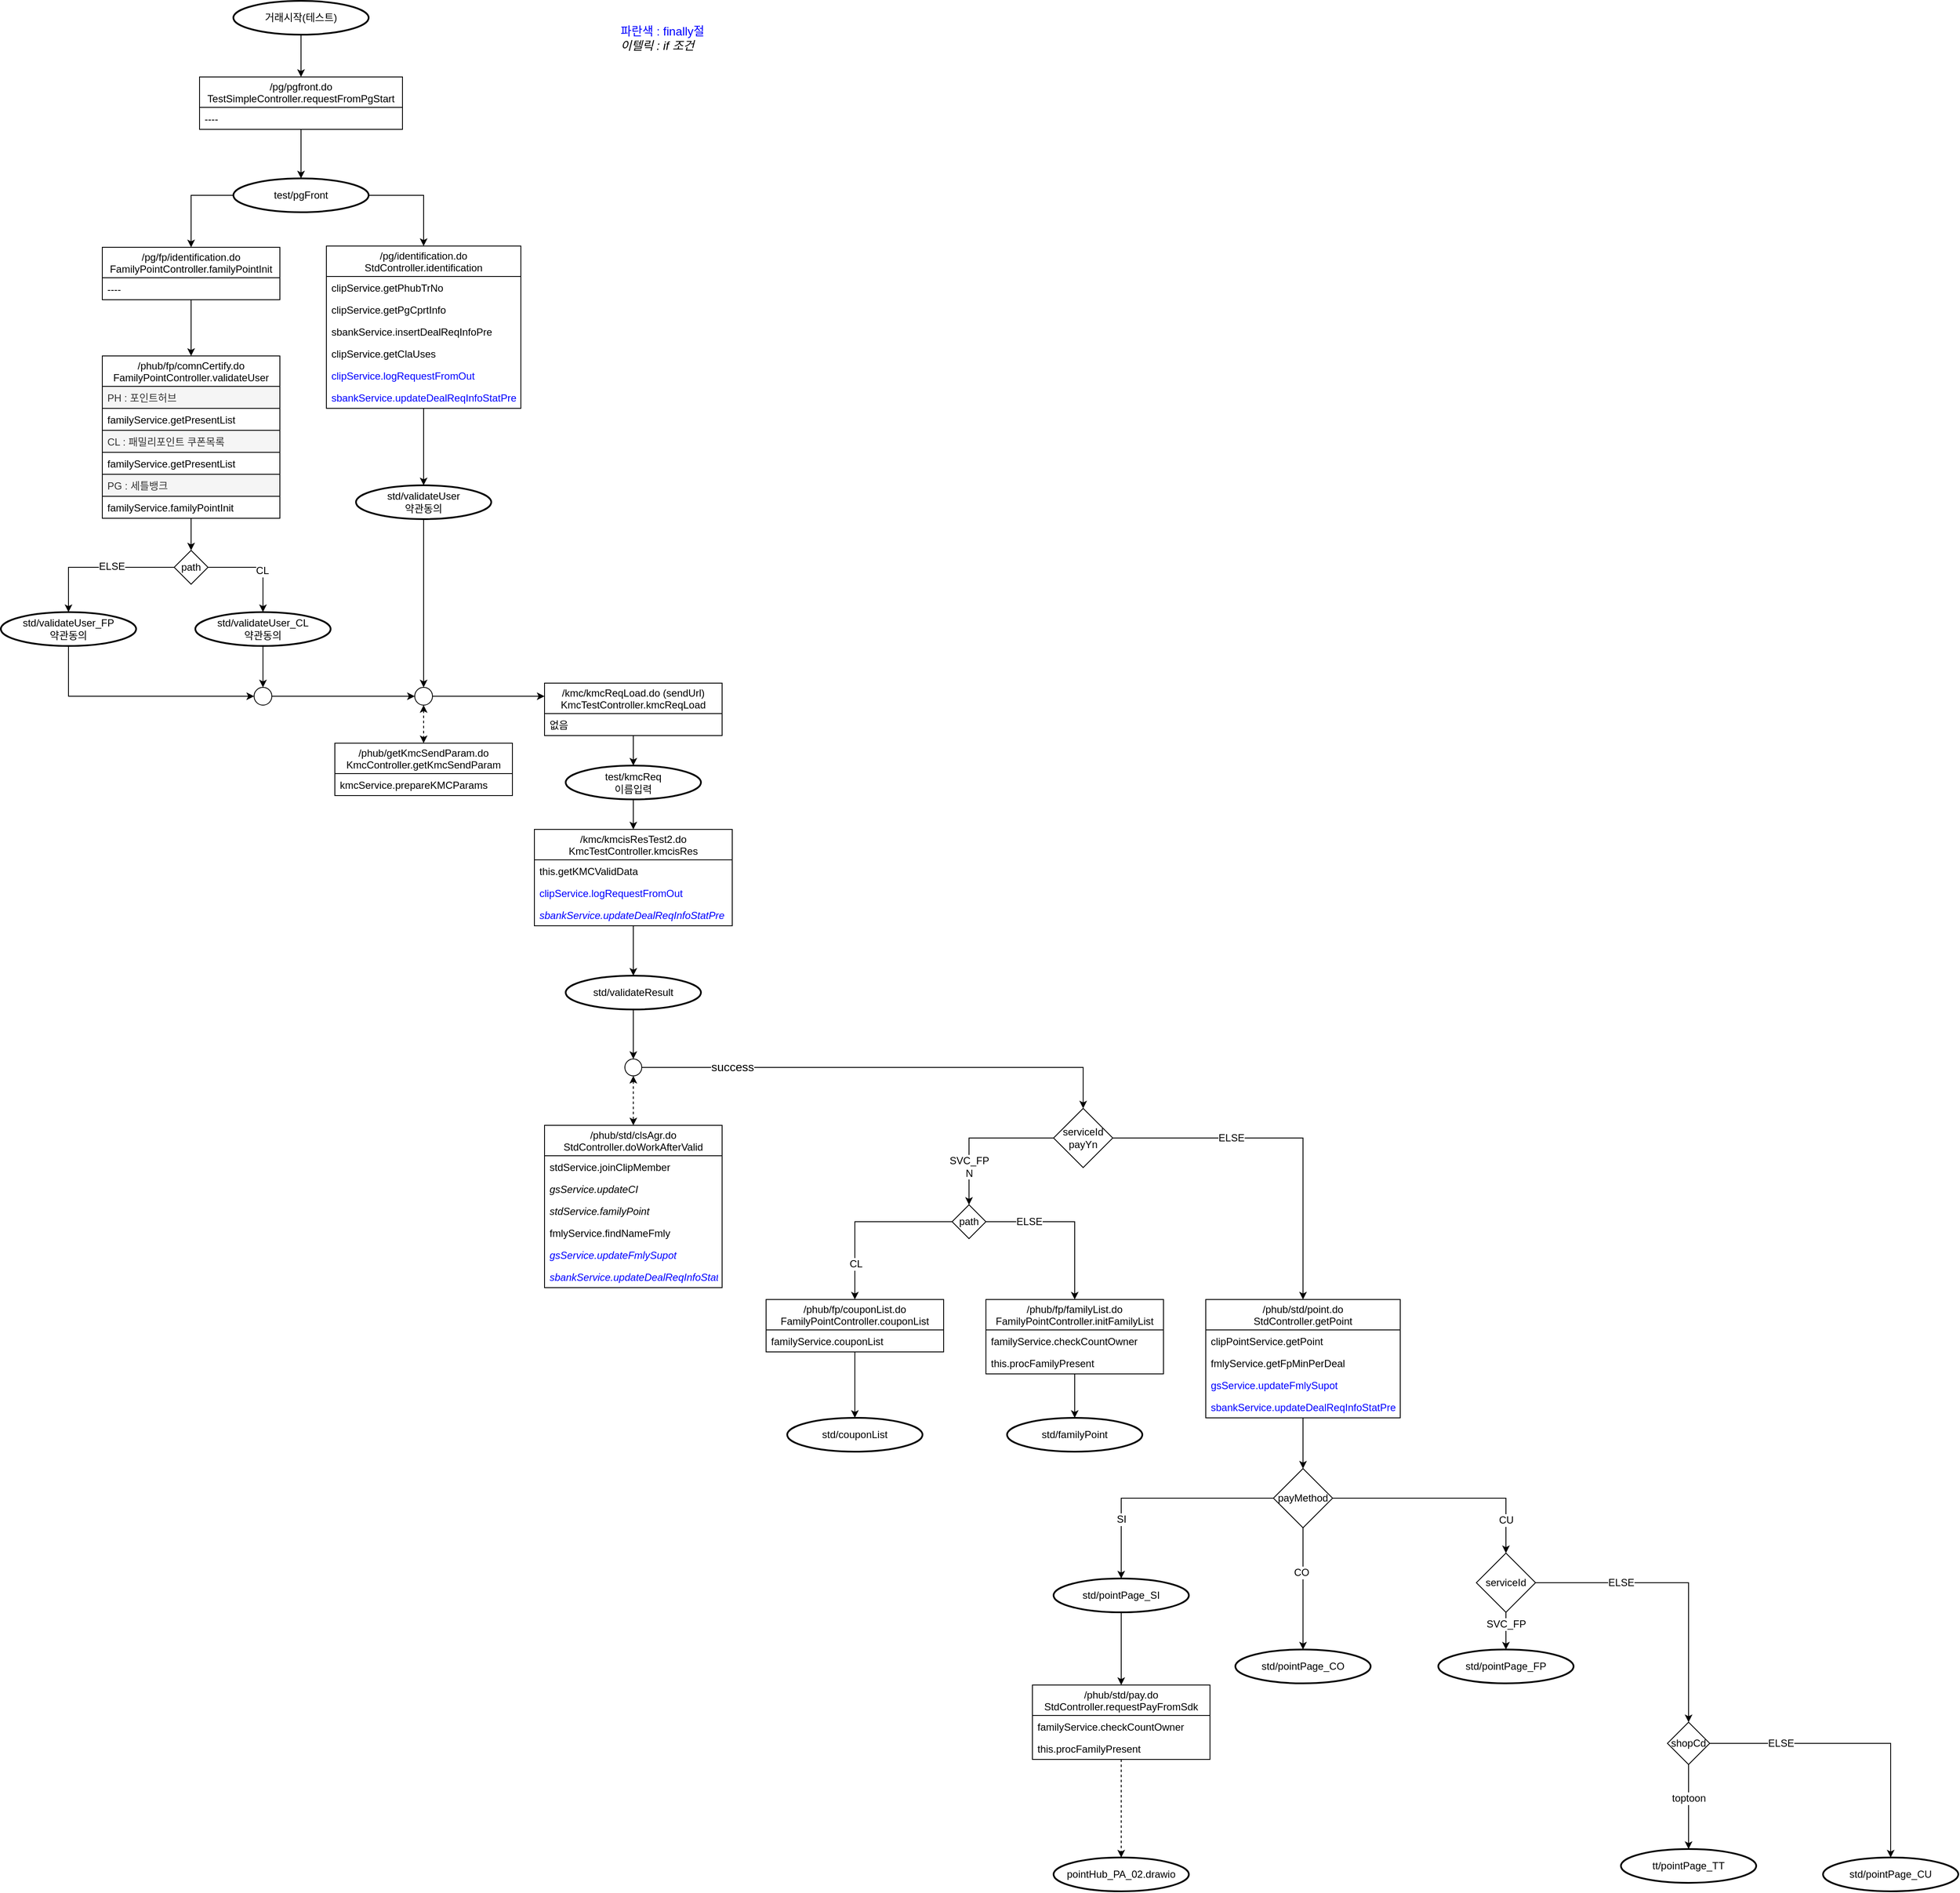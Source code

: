 <mxfile version="11.0.9" type="github"><diagram id="j56BnvHupFJd4PUBF6rJ" name="Page-1"><mxGraphModel dx="3760" dy="2458" grid="1" gridSize="10" guides="1" tooltips="1" connect="1" arrows="1" fold="1" page="1" pageScale="1" pageWidth="1169" pageHeight="827" math="0" shadow="0"><root><mxCell id="0"/><mxCell id="1" parent="0"/><mxCell id="tfVCf9IQ8ktauECRUOoU-8" style="edgeStyle=orthogonalEdgeStyle;rounded=0;orthogonalLoop=1;jettySize=auto;html=1;entryX=0.5;entryY=0;entryDx=0;entryDy=0;entryPerimeter=0;" parent="1" source="tfVCf9IQ8ktauECRUOoU-2" target="tfVCf9IQ8ktauECRUOoU-7" edge="1"><mxGeometry relative="1" as="geometry"/></mxCell><mxCell id="tfVCf9IQ8ktauECRUOoU-2" value="/pg/pgfront.do&#10;TestSimpleController.requestFromPgStart" style="swimlane;fontStyle=0;childLayout=stackLayout;horizontal=1;startSize=36;fillColor=none;horizontalStack=0;resizeParent=1;resizeParentMax=0;resizeLast=0;collapsible=1;marginBottom=0;" parent="1" vertex="1"><mxGeometry x="-2085" y="-1520" width="240" height="62" as="geometry"/></mxCell><mxCell id="oDbZcbygAv9DP2G-jXjv-2" value="----" style="text;strokeColor=none;fillColor=none;align=left;verticalAlign=top;spacingLeft=4;spacingRight=4;overflow=hidden;rotatable=0;points=[[0,0.5],[1,0.5]];portConstraint=eastwest;" parent="tfVCf9IQ8ktauECRUOoU-2" vertex="1"><mxGeometry y="36" width="240" height="26" as="geometry"/></mxCell><mxCell id="tfVCf9IQ8ktauECRUOoU-6" style="edgeStyle=orthogonalEdgeStyle;rounded=0;orthogonalLoop=1;jettySize=auto;html=1;entryX=0.5;entryY=0;entryDx=0;entryDy=0;" parent="1" source="tfVCf9IQ8ktauECRUOoU-5" target="tfVCf9IQ8ktauECRUOoU-2" edge="1"><mxGeometry relative="1" as="geometry"/></mxCell><mxCell id="tfVCf9IQ8ktauECRUOoU-5" value="&lt;span style=&quot;white-space: normal&quot;&gt;거래시작(테스트)&lt;br&gt;&lt;/span&gt;" style="strokeWidth=2;html=1;shape=mxgraph.flowchart.start_1;whiteSpace=wrap;fontSize=12;align=center;" parent="1" vertex="1"><mxGeometry x="-2045" y="-1610" width="160" height="40" as="geometry"/></mxCell><mxCell id="tfVCf9IQ8ktauECRUOoU-12" style="edgeStyle=orthogonalEdgeStyle;rounded=0;orthogonalLoop=1;jettySize=auto;html=1;entryX=0.5;entryY=0;entryDx=0;entryDy=0;exitX=0;exitY=0.5;exitDx=0;exitDy=0;exitPerimeter=0;" parent="1" source="tfVCf9IQ8ktauECRUOoU-7" target="tfVCf9IQ8ktauECRUOoU-23" edge="1"><mxGeometry relative="1" as="geometry"><mxPoint x="-2095" y="-1320" as="targetPoint"/></mxGeometry></mxCell><mxCell id="tfVCf9IQ8ktauECRUOoU-13" style="edgeStyle=orthogonalEdgeStyle;rounded=0;orthogonalLoop=1;jettySize=auto;html=1;entryX=0.5;entryY=0;entryDx=0;entryDy=0;exitX=1;exitY=0.5;exitDx=0;exitDy=0;exitPerimeter=0;" parent="1" source="tfVCf9IQ8ktauECRUOoU-7" target="tfVCf9IQ8ktauECRUOoU-48" edge="1"><mxGeometry relative="1" as="geometry"><mxPoint x="-1854" y="-1320" as="targetPoint"/></mxGeometry></mxCell><mxCell id="tfVCf9IQ8ktauECRUOoU-7" value="test/pgFront" style="strokeWidth=2;html=1;shape=mxgraph.flowchart.start_1;whiteSpace=wrap;fontSize=12;align=center;" parent="1" vertex="1"><mxGeometry x="-2045" y="-1400" width="160" height="40" as="geometry"/></mxCell><mxCell id="oDbZcbygAv9DP2G-jXjv-6" style="edgeStyle=orthogonalEdgeStyle;rounded=0;orthogonalLoop=1;jettySize=auto;html=1;entryX=0.5;entryY=0;entryDx=0;entryDy=0;" parent="1" source="tfVCf9IQ8ktauECRUOoU-23" target="oDbZcbygAv9DP2G-jXjv-4" edge="1"><mxGeometry relative="1" as="geometry"/></mxCell><mxCell id="tfVCf9IQ8ktauECRUOoU-23" value="/pg/fp/identification.do&#10;FamilyPointController.familyPointInit" style="swimlane;fontStyle=0;childLayout=stackLayout;horizontal=1;startSize=36;fillColor=none;horizontalStack=0;resizeParent=1;resizeParentMax=0;resizeLast=0;collapsible=1;marginBottom=0;" parent="1" vertex="1"><mxGeometry x="-2200" y="-1318.5" width="210" height="62" as="geometry"/></mxCell><mxCell id="tfVCf9IQ8ktauECRUOoU-24" value="----" style="text;strokeColor=none;fillColor=none;align=left;verticalAlign=top;spacingLeft=4;spacingRight=4;overflow=hidden;rotatable=0;points=[[0,0.5],[1,0.5]];portConstraint=eastwest;" parent="tfVCf9IQ8ktauECRUOoU-23" vertex="1"><mxGeometry y="36" width="210" height="26" as="geometry"/></mxCell><mxCell id="Evb8xcYInmF5EksuiE8U-1" style="edgeStyle=orthogonalEdgeStyle;rounded=0;orthogonalLoop=1;jettySize=auto;html=1;entryX=0.5;entryY=0;entryDx=0;entryDy=0;entryPerimeter=0;" parent="1" source="tfVCf9IQ8ktauECRUOoU-48" target="tfVCf9IQ8ktauECRUOoU-61" edge="1"><mxGeometry relative="1" as="geometry"/></mxCell><mxCell id="tfVCf9IQ8ktauECRUOoU-48" value="/pg/identification.do&#10;StdController.identification" style="swimlane;fontStyle=0;childLayout=stackLayout;horizontal=1;startSize=36;fillColor=none;horizontalStack=0;resizeParent=1;resizeParentMax=0;resizeLast=0;collapsible=1;marginBottom=0;" parent="1" vertex="1"><mxGeometry x="-1935" y="-1320" width="230" height="192" as="geometry"><mxRectangle x="-2000" y="-1320" width="290" height="36" as="alternateBounds"/></mxGeometry></mxCell><mxCell id="tfVCf9IQ8ktauECRUOoU-49" value="clipService.getPhubTrNo" style="text;strokeColor=none;fillColor=none;align=left;verticalAlign=top;spacingLeft=4;spacingRight=4;overflow=hidden;rotatable=0;points=[[0,0.5],[1,0.5]];portConstraint=eastwest;" parent="tfVCf9IQ8ktauECRUOoU-48" vertex="1"><mxGeometry y="36" width="230" height="26" as="geometry"/></mxCell><mxCell id="tfVCf9IQ8ktauECRUOoU-51" value="clipService.getPgCprtInfo" style="text;strokeColor=none;fillColor=none;align=left;verticalAlign=top;spacingLeft=4;spacingRight=4;overflow=hidden;rotatable=0;points=[[0,0.5],[1,0.5]];portConstraint=eastwest;" parent="tfVCf9IQ8ktauECRUOoU-48" vertex="1"><mxGeometry y="62" width="230" height="26" as="geometry"/></mxCell><mxCell id="tfVCf9IQ8ktauECRUOoU-52" value="sbankService.insertDealReqInfoPre" style="text;strokeColor=none;fillColor=none;align=left;verticalAlign=top;spacingLeft=4;spacingRight=4;overflow=hidden;rotatable=0;points=[[0,0.5],[1,0.5]];portConstraint=eastwest;" parent="tfVCf9IQ8ktauECRUOoU-48" vertex="1"><mxGeometry y="88" width="230" height="26" as="geometry"/></mxCell><mxCell id="tfVCf9IQ8ktauECRUOoU-54" value="clipService.getClaUses" style="text;strokeColor=none;fillColor=none;align=left;verticalAlign=top;spacingLeft=4;spacingRight=4;overflow=hidden;rotatable=0;points=[[0,0.5],[1,0.5]];portConstraint=eastwest;" parent="tfVCf9IQ8ktauECRUOoU-48" vertex="1"><mxGeometry y="114" width="230" height="26" as="geometry"/></mxCell><mxCell id="tfVCf9IQ8ktauECRUOoU-55" value="clipService.logRequestFromOut" style="text;strokeColor=none;fillColor=none;align=left;verticalAlign=top;spacingLeft=4;spacingRight=4;overflow=hidden;rotatable=0;points=[[0,0.5],[1,0.5]];portConstraint=eastwest;fontColor=#0000FF;fontStyle=0" parent="tfVCf9IQ8ktauECRUOoU-48" vertex="1"><mxGeometry y="140" width="230" height="26" as="geometry"/></mxCell><mxCell id="tfVCf9IQ8ktauECRUOoU-56" value="sbankService.updateDealReqInfoStatPre" style="text;strokeColor=none;fillColor=none;align=left;verticalAlign=top;spacingLeft=4;spacingRight=4;overflow=hidden;rotatable=0;points=[[0,0.5],[1,0.5]];portConstraint=eastwest;fontColor=#0000FF;fontStyle=0" parent="tfVCf9IQ8ktauECRUOoU-48" vertex="1"><mxGeometry y="166" width="230" height="26" as="geometry"/></mxCell><mxCell id="Evb8xcYInmF5EksuiE8U-4" style="edgeStyle=orthogonalEdgeStyle;rounded=0;orthogonalLoop=1;jettySize=auto;html=1;entryX=0.5;entryY=0;entryDx=0;entryDy=0;" parent="1" source="tfVCf9IQ8ktauECRUOoU-61" target="Evb8xcYInmF5EksuiE8U-5" edge="1"><mxGeometry relative="1" as="geometry"><mxPoint x="-1820" y="-1000" as="targetPoint"/></mxGeometry></mxCell><mxCell id="tfVCf9IQ8ktauECRUOoU-61" value="std/validateUser&lt;br&gt;약관동의" style="strokeWidth=2;html=1;shape=mxgraph.flowchart.start_1;whiteSpace=wrap;fontSize=12;align=center;" parent="1" vertex="1"><mxGeometry x="-1900" y="-1037" width="160" height="40" as="geometry"/></mxCell><mxCell id="Evb8xcYInmF5EksuiE8U-2" value="/phub/getKmcSendParam.do&#10;KmcController.getKmcSendParam" style="swimlane;fontStyle=0;childLayout=stackLayout;horizontal=1;startSize=36;fillColor=none;horizontalStack=0;resizeParent=1;resizeParentMax=0;resizeLast=0;collapsible=1;marginBottom=0;" parent="1" vertex="1"><mxGeometry x="-1925" y="-732" width="210" height="62" as="geometry"/></mxCell><mxCell id="Evb8xcYInmF5EksuiE8U-3" value="kmcService.prepareKMCParams" style="text;strokeColor=none;fillColor=none;align=left;verticalAlign=top;spacingLeft=4;spacingRight=4;overflow=hidden;rotatable=0;points=[[0,0.5],[1,0.5]];portConstraint=eastwest;" parent="Evb8xcYInmF5EksuiE8U-2" vertex="1"><mxGeometry y="36" width="210" height="26" as="geometry"/></mxCell><mxCell id="Evb8xcYInmF5EksuiE8U-6" style="edgeStyle=orthogonalEdgeStyle;rounded=0;orthogonalLoop=1;jettySize=auto;html=1;entryX=0.5;entryY=0;entryDx=0;entryDy=0;startArrow=classic;startFill=1;dashed=1;" parent="1" source="Evb8xcYInmF5EksuiE8U-5" target="Evb8xcYInmF5EksuiE8U-2" edge="1"><mxGeometry relative="1" as="geometry"/></mxCell><mxCell id="Evb8xcYInmF5EksuiE8U-13" style="edgeStyle=orthogonalEdgeStyle;rounded=0;orthogonalLoop=1;jettySize=auto;html=1;startArrow=none;startFill=0;entryX=0;entryY=0.25;entryDx=0;entryDy=0;" parent="1" source="Evb8xcYInmF5EksuiE8U-5" target="Evb8xcYInmF5EksuiE8U-7" edge="1"><mxGeometry relative="1" as="geometry"><mxPoint x="-1715" y="-787" as="targetPoint"/></mxGeometry></mxCell><mxCell id="Evb8xcYInmF5EksuiE8U-5" value="" style="ellipse;whiteSpace=wrap;html=1;aspect=fixed;" parent="1" vertex="1"><mxGeometry x="-1830.5" y="-798" width="21" height="21" as="geometry"/></mxCell><mxCell id="Evb8xcYInmF5EksuiE8U-10" style="edgeStyle=orthogonalEdgeStyle;rounded=0;orthogonalLoop=1;jettySize=auto;html=1;entryX=0.5;entryY=0;entryDx=0;entryDy=0;entryPerimeter=0;startArrow=none;startFill=0;" parent="1" source="Evb8xcYInmF5EksuiE8U-7" target="Evb8xcYInmF5EksuiE8U-9" edge="1"><mxGeometry relative="1" as="geometry"/></mxCell><mxCell id="Evb8xcYInmF5EksuiE8U-7" value="/kmc/kmcReqLoad.do (sendUrl)&#10;KmcTestController.kmcReqLoad" style="swimlane;fontStyle=0;childLayout=stackLayout;horizontal=1;startSize=36;fillColor=none;horizontalStack=0;resizeParent=1;resizeParentMax=0;resizeLast=0;collapsible=1;marginBottom=0;" parent="1" vertex="1"><mxGeometry x="-1677" y="-803" width="210" height="62" as="geometry"/></mxCell><mxCell id="Evb8xcYInmF5EksuiE8U-8" value="없음" style="text;strokeColor=none;fillColor=none;align=left;verticalAlign=top;spacingLeft=4;spacingRight=4;overflow=hidden;rotatable=0;points=[[0,0.5],[1,0.5]];portConstraint=eastwest;" parent="Evb8xcYInmF5EksuiE8U-7" vertex="1"><mxGeometry y="36" width="210" height="26" as="geometry"/></mxCell><mxCell id="Evb8xcYInmF5EksuiE8U-16" style="edgeStyle=orthogonalEdgeStyle;rounded=0;orthogonalLoop=1;jettySize=auto;html=1;entryX=0.5;entryY=0;entryDx=0;entryDy=0;startArrow=none;startFill=0;" parent="1" source="Evb8xcYInmF5EksuiE8U-9" target="Evb8xcYInmF5EksuiE8U-14" edge="1"><mxGeometry relative="1" as="geometry"/></mxCell><mxCell id="Evb8xcYInmF5EksuiE8U-9" value="test/kmcReq&lt;br&gt;이름입력" style="strokeWidth=2;html=1;shape=mxgraph.flowchart.start_1;whiteSpace=wrap;fontSize=12;align=center;" parent="1" vertex="1"><mxGeometry x="-1652" y="-705.5" width="160" height="40" as="geometry"/></mxCell><mxCell id="Evb8xcYInmF5EksuiE8U-18" style="edgeStyle=orthogonalEdgeStyle;rounded=0;orthogonalLoop=1;jettySize=auto;html=1;entryX=0.5;entryY=0;entryDx=0;entryDy=0;entryPerimeter=0;startArrow=none;startFill=0;" parent="1" source="Evb8xcYInmF5EksuiE8U-14" target="Evb8xcYInmF5EksuiE8U-17" edge="1"><mxGeometry relative="1" as="geometry"/></mxCell><mxCell id="Evb8xcYInmF5EksuiE8U-14" value="/kmc/kmcisResTest2.do&#10;KmcTestController.kmcisRes" style="swimlane;fontStyle=0;childLayout=stackLayout;horizontal=1;startSize=36;fillColor=none;horizontalStack=0;resizeParent=1;resizeParentMax=0;resizeLast=0;collapsible=1;marginBottom=0;" parent="1" vertex="1"><mxGeometry x="-1689" y="-630" width="234" height="114" as="geometry"/></mxCell><mxCell id="Evb8xcYInmF5EksuiE8U-15" value="this.getKMCValidData" style="text;strokeColor=none;fillColor=none;align=left;verticalAlign=top;spacingLeft=4;spacingRight=4;overflow=hidden;rotatable=0;points=[[0,0.5],[1,0.5]];portConstraint=eastwest;" parent="Evb8xcYInmF5EksuiE8U-14" vertex="1"><mxGeometry y="36" width="234" height="26" as="geometry"/></mxCell><mxCell id="oDbZcbygAv9DP2G-jXjv-28" value="clipService.logRequestFromOut" style="text;strokeColor=none;fillColor=none;align=left;verticalAlign=top;spacingLeft=4;spacingRight=4;overflow=hidden;rotatable=0;points=[[0,0.5],[1,0.5]];portConstraint=eastwest;fontColor=#0000FF;" parent="Evb8xcYInmF5EksuiE8U-14" vertex="1"><mxGeometry y="62" width="234" height="26" as="geometry"/></mxCell><mxCell id="oDbZcbygAv9DP2G-jXjv-29" value="sbankService.updateDealReqInfoStatPre" style="text;strokeColor=none;fillColor=none;align=left;verticalAlign=top;spacingLeft=4;spacingRight=4;overflow=hidden;rotatable=0;points=[[0,0.5],[1,0.5]];portConstraint=eastwest;fontStyle=2;fontColor=#0000FF;" parent="Evb8xcYInmF5EksuiE8U-14" vertex="1"><mxGeometry y="88" width="234" height="26" as="geometry"/></mxCell><mxCell id="rz13AbOcJad4xClEfyVI-3" style="edgeStyle=orthogonalEdgeStyle;rounded=0;orthogonalLoop=1;jettySize=auto;html=1;entryX=0.5;entryY=0;entryDx=0;entryDy=0;" parent="1" source="Evb8xcYInmF5EksuiE8U-17" target="rz13AbOcJad4xClEfyVI-5" edge="1"><mxGeometry relative="1" as="geometry"><mxPoint x="-1584" y="-437" as="targetPoint"/></mxGeometry></mxCell><mxCell id="Evb8xcYInmF5EksuiE8U-17" value="std/validateResult" style="strokeWidth=2;html=1;shape=mxgraph.flowchart.start_1;whiteSpace=wrap;fontSize=12;align=center;" parent="1" vertex="1"><mxGeometry x="-1652" y="-457" width="160" height="40" as="geometry"/></mxCell><mxCell id="rz13AbOcJad4xClEfyVI-1" value="/phub/std/clsAgr.do&#10;StdController.doWorkAfterValid" style="swimlane;fontStyle=0;childLayout=stackLayout;horizontal=1;startSize=36;fillColor=none;horizontalStack=0;resizeParent=1;resizeParentMax=0;resizeLast=0;collapsible=1;marginBottom=0;" parent="1" vertex="1"><mxGeometry x="-1677" y="-280" width="210" height="192" as="geometry"/></mxCell><mxCell id="rz13AbOcJad4xClEfyVI-2" value="stdService.joinClipMember" style="text;strokeColor=none;fillColor=none;align=left;verticalAlign=top;spacingLeft=4;spacingRight=4;overflow=hidden;rotatable=0;points=[[0,0.5],[1,0.5]];portConstraint=eastwest;" parent="rz13AbOcJad4xClEfyVI-1" vertex="1"><mxGeometry y="36" width="210" height="26" as="geometry"/></mxCell><mxCell id="rz13AbOcJad4xClEfyVI-4" value="gsService.updateCI" style="text;strokeColor=none;fillColor=none;align=left;verticalAlign=top;spacingLeft=4;spacingRight=4;overflow=hidden;rotatable=0;points=[[0,0.5],[1,0.5]];portConstraint=eastwest;fontStyle=2" parent="rz13AbOcJad4xClEfyVI-1" vertex="1"><mxGeometry y="62" width="210" height="26" as="geometry"/></mxCell><mxCell id="rz13AbOcJad4xClEfyVI-11" value="stdService.familyPoint" style="text;strokeColor=none;fillColor=none;align=left;verticalAlign=top;spacingLeft=4;spacingRight=4;overflow=hidden;rotatable=0;points=[[0,0.5],[1,0.5]];portConstraint=eastwest;fontStyle=2" parent="rz13AbOcJad4xClEfyVI-1" vertex="1"><mxGeometry y="88" width="210" height="26" as="geometry"/></mxCell><mxCell id="rz13AbOcJad4xClEfyVI-12" value="fmlyService.findNameFmly" style="text;strokeColor=none;fillColor=none;align=left;verticalAlign=top;spacingLeft=4;spacingRight=4;overflow=hidden;rotatable=0;points=[[0,0.5],[1,0.5]];portConstraint=eastwest;" parent="rz13AbOcJad4xClEfyVI-1" vertex="1"><mxGeometry y="114" width="210" height="26" as="geometry"/></mxCell><mxCell id="rz13AbOcJad4xClEfyVI-13" value="gsService.updateFmlySupot" style="text;strokeColor=none;fillColor=none;align=left;verticalAlign=top;spacingLeft=4;spacingRight=4;overflow=hidden;rotatable=0;points=[[0,0.5],[1,0.5]];portConstraint=eastwest;fontColor=#0000FF;fontStyle=2" parent="rz13AbOcJad4xClEfyVI-1" vertex="1"><mxGeometry y="140" width="210" height="26" as="geometry"/></mxCell><mxCell id="rz13AbOcJad4xClEfyVI-14" value="sbankService.updateDealReqInfoStat" style="text;strokeColor=none;fillColor=none;align=left;verticalAlign=top;spacingLeft=4;spacingRight=4;overflow=hidden;rotatable=0;points=[[0,0.5],[1,0.5]];portConstraint=eastwest;fontColor=#0000FF;fontStyle=2" parent="rz13AbOcJad4xClEfyVI-1" vertex="1"><mxGeometry y="166" width="210" height="26" as="geometry"/></mxCell><mxCell id="rz13AbOcJad4xClEfyVI-10" style="edgeStyle=orthogonalEdgeStyle;rounded=0;orthogonalLoop=1;jettySize=auto;html=1;entryX=0.5;entryY=0;entryDx=0;entryDy=0;" parent="1" source="rz13AbOcJad4xClEfyVI-5" target="rz13AbOcJad4xClEfyVI-19" edge="1"><mxGeometry relative="1" as="geometry"/></mxCell><mxCell id="oDbZcbygAv9DP2G-jXjv-32" value="success" style="text;html=1;resizable=0;points=[];align=center;verticalAlign=middle;labelBackgroundColor=#ffffff;fontSize=14;fontColor=#000000;" parent="rz13AbOcJad4xClEfyVI-10" vertex="1" connectable="0"><mxGeometry x="-0.635" relative="1" as="geometry"><mxPoint x="3" y="-0.5" as="offset"/></mxGeometry></mxCell><mxCell id="rz13AbOcJad4xClEfyVI-5" value="" style="ellipse;whiteSpace=wrap;html=1;aspect=fixed;" parent="1" vertex="1"><mxGeometry x="-1582" y="-358.5" width="20" height="20" as="geometry"/></mxCell><mxCell id="rz13AbOcJad4xClEfyVI-6" style="edgeStyle=orthogonalEdgeStyle;rounded=0;orthogonalLoop=1;jettySize=auto;html=1;entryX=0.5;entryY=0;entryDx=0;entryDy=0;startArrow=classic;startFill=1;exitX=0.5;exitY=1;exitDx=0;exitDy=0;dashed=1;" parent="1" source="rz13AbOcJad4xClEfyVI-5" target="rz13AbOcJad4xClEfyVI-1" edge="1"><mxGeometry relative="1" as="geometry"><mxPoint x="-1625" y="-426.5" as="sourcePoint"/><mxPoint x="-1625" y="-381.5" as="targetPoint"/></mxGeometry></mxCell><mxCell id="rz13AbOcJad4xClEfyVI-39" style="edgeStyle=orthogonalEdgeStyle;rounded=0;orthogonalLoop=1;jettySize=auto;html=1;entryX=0.5;entryY=0;entryDx=0;entryDy=0;entryPerimeter=0;" parent="1" source="rz13AbOcJad4xClEfyVI-7" target="rz13AbOcJad4xClEfyVI-38" edge="1"><mxGeometry relative="1" as="geometry"/></mxCell><mxCell id="rz13AbOcJad4xClEfyVI-7" value="/phub/fp/familyList.do&#10;FamilyPointController.initFamilyList" style="swimlane;fontStyle=0;childLayout=stackLayout;horizontal=1;startSize=36;fillColor=none;horizontalStack=0;resizeParent=1;resizeParentMax=0;resizeLast=0;collapsible=1;marginBottom=0;" parent="1" vertex="1"><mxGeometry x="-1155" y="-74" width="210" height="88" as="geometry"/></mxCell><mxCell id="rz13AbOcJad4xClEfyVI-8" value="familyService.checkCountOwner" style="text;strokeColor=none;fillColor=none;align=left;verticalAlign=top;spacingLeft=4;spacingRight=4;overflow=hidden;rotatable=0;points=[[0,0.5],[1,0.5]];portConstraint=eastwest;" parent="rz13AbOcJad4xClEfyVI-7" vertex="1"><mxGeometry y="36" width="210" height="26" as="geometry"/></mxCell><mxCell id="rz13AbOcJad4xClEfyVI-40" value="this.procFamilyPresent" style="text;strokeColor=none;fillColor=none;align=left;verticalAlign=top;spacingLeft=4;spacingRight=4;overflow=hidden;rotatable=0;points=[[0,0.5],[1,0.5]];portConstraint=eastwest;" parent="rz13AbOcJad4xClEfyVI-7" vertex="1"><mxGeometry y="62" width="210" height="26" as="geometry"/></mxCell><mxCell id="rz13AbOcJad4xClEfyVI-45" style="edgeStyle=orthogonalEdgeStyle;rounded=0;orthogonalLoop=1;jettySize=auto;html=1;entryX=0.5;entryY=0;entryDx=0;entryDy=0;" parent="1" source="rz13AbOcJad4xClEfyVI-15" target="rz13AbOcJad4xClEfyVI-44" edge="1"><mxGeometry relative="1" as="geometry"/></mxCell><mxCell id="rz13AbOcJad4xClEfyVI-15" value="/phub/std/point.do&#10;StdController.getPoint" style="swimlane;fontStyle=0;childLayout=stackLayout;horizontal=1;startSize=36;fillColor=none;horizontalStack=0;resizeParent=1;resizeParentMax=0;resizeLast=0;collapsible=1;marginBottom=0;" parent="1" vertex="1"><mxGeometry x="-895" y="-74" width="230" height="140" as="geometry"/></mxCell><mxCell id="rz13AbOcJad4xClEfyVI-16" value="clipPointService.getPoint" style="text;strokeColor=none;fillColor=none;align=left;verticalAlign=top;spacingLeft=4;spacingRight=4;overflow=hidden;rotatable=0;points=[[0,0.5],[1,0.5]];portConstraint=eastwest;" parent="rz13AbOcJad4xClEfyVI-15" vertex="1"><mxGeometry y="36" width="230" height="26" as="geometry"/></mxCell><mxCell id="rz13AbOcJad4xClEfyVI-41" value="fmlyService.getFpMinPerDeal" style="text;strokeColor=none;fillColor=none;align=left;verticalAlign=top;spacingLeft=4;spacingRight=4;overflow=hidden;rotatable=0;points=[[0,0.5],[1,0.5]];portConstraint=eastwest;" parent="rz13AbOcJad4xClEfyVI-15" vertex="1"><mxGeometry y="62" width="230" height="26" as="geometry"/></mxCell><mxCell id="rz13AbOcJad4xClEfyVI-42" value="gsService.updateFmlySupot" style="text;strokeColor=none;fillColor=none;align=left;verticalAlign=top;spacingLeft=4;spacingRight=4;overflow=hidden;rotatable=0;points=[[0,0.5],[1,0.5]];portConstraint=eastwest;fontColor=#0000FF;" parent="rz13AbOcJad4xClEfyVI-15" vertex="1"><mxGeometry y="88" width="230" height="26" as="geometry"/></mxCell><mxCell id="rz13AbOcJad4xClEfyVI-43" value="sbankService.updateDealReqInfoStatPre" style="text;strokeColor=none;fillColor=none;align=left;verticalAlign=top;spacingLeft=4;spacingRight=4;overflow=hidden;rotatable=0;points=[[0,0.5],[1,0.5]];portConstraint=eastwest;fontColor=#0000FF;" parent="rz13AbOcJad4xClEfyVI-15" vertex="1"><mxGeometry y="114" width="230" height="26" as="geometry"/></mxCell><mxCell id="rz13AbOcJad4xClEfyVI-37" style="edgeStyle=orthogonalEdgeStyle;rounded=0;orthogonalLoop=1;jettySize=auto;html=1;entryX=0.5;entryY=0;entryDx=0;entryDy=0;entryPerimeter=0;" parent="1" source="rz13AbOcJad4xClEfyVI-17" target="rz13AbOcJad4xClEfyVI-36" edge="1"><mxGeometry relative="1" as="geometry"/></mxCell><mxCell id="rz13AbOcJad4xClEfyVI-17" value="/phub/fp/couponList.do&#10;FamilyPointController.couponList" style="swimlane;fontStyle=0;childLayout=stackLayout;horizontal=1;startSize=36;fillColor=none;horizontalStack=0;resizeParent=1;resizeParentMax=0;resizeLast=0;collapsible=1;marginBottom=0;" parent="1" vertex="1"><mxGeometry x="-1415" y="-74" width="210" height="62" as="geometry"/></mxCell><mxCell id="rz13AbOcJad4xClEfyVI-18" value="familyService.couponList" style="text;strokeColor=none;fillColor=none;align=left;verticalAlign=top;spacingLeft=4;spacingRight=4;overflow=hidden;rotatable=0;points=[[0,0.5],[1,0.5]];portConstraint=eastwest;" parent="rz13AbOcJad4xClEfyVI-17" vertex="1"><mxGeometry y="36" width="210" height="26" as="geometry"/></mxCell><mxCell id="rz13AbOcJad4xClEfyVI-21" style="edgeStyle=orthogonalEdgeStyle;rounded=0;orthogonalLoop=1;jettySize=auto;html=1;entryX=0.5;entryY=0;entryDx=0;entryDy=0;exitX=1;exitY=0.5;exitDx=0;exitDy=0;" parent="1" source="rz13AbOcJad4xClEfyVI-50" target="rz13AbOcJad4xClEfyVI-7" edge="1"><mxGeometry relative="1" as="geometry"><mxPoint x="-1125" y="-171" as="sourcePoint"/></mxGeometry></mxCell><mxCell id="rz13AbOcJad4xClEfyVI-74" value="ELSE" style="text;html=1;resizable=0;points=[];align=center;verticalAlign=middle;labelBackgroundColor=#ffffff;" parent="rz13AbOcJad4xClEfyVI-21" vertex="1" connectable="0"><mxGeometry x="-0.584" relative="1" as="geometry"><mxPoint x="10" as="offset"/></mxGeometry></mxCell><mxCell id="rz13AbOcJad4xClEfyVI-22" style="edgeStyle=orthogonalEdgeStyle;rounded=0;orthogonalLoop=1;jettySize=auto;html=1;entryX=0.5;entryY=0;entryDx=0;entryDy=0;" parent="1" source="rz13AbOcJad4xClEfyVI-19" target="rz13AbOcJad4xClEfyVI-15" edge="1"><mxGeometry relative="1" as="geometry"/></mxCell><mxCell id="rz13AbOcJad4xClEfyVI-71" value="ELSE" style="text;html=1;resizable=0;points=[];align=center;verticalAlign=middle;labelBackgroundColor=#ffffff;" parent="rz13AbOcJad4xClEfyVI-22" vertex="1" connectable="0"><mxGeometry x="-0.351" y="2" relative="1" as="geometry"><mxPoint x="5" y="2" as="offset"/></mxGeometry></mxCell><mxCell id="rz13AbOcJad4xClEfyVI-30" style="edgeStyle=orthogonalEdgeStyle;rounded=0;orthogonalLoop=1;jettySize=auto;html=1;entryX=0.5;entryY=0;entryDx=0;entryDy=0;" parent="1" source="rz13AbOcJad4xClEfyVI-19" target="rz13AbOcJad4xClEfyVI-50" edge="1"><mxGeometry relative="1" as="geometry"><mxPoint x="-1175" y="-214" as="targetPoint"/></mxGeometry></mxCell><mxCell id="rz13AbOcJad4xClEfyVI-33" value="&lt;span style=&quot;text-align: left&quot;&gt;SVC_FP&lt;br&gt;N&lt;br&gt;&lt;/span&gt;" style="text;html=1;resizable=0;points=[];align=center;verticalAlign=middle;labelBackgroundColor=#ffffff;" parent="rz13AbOcJad4xClEfyVI-30" vertex="1" connectable="0"><mxGeometry x="0.037" y="24" relative="1" as="geometry"><mxPoint x="-7" y="10" as="offset"/></mxGeometry></mxCell><mxCell id="rz13AbOcJad4xClEfyVI-19" value="serviceId&lt;br&gt;payYn" style="rhombus;whiteSpace=wrap;html=1;" parent="1" vertex="1"><mxGeometry x="-1075" y="-300" width="70" height="70" as="geometry"/></mxCell><mxCell id="rz13AbOcJad4xClEfyVI-31" style="edgeStyle=orthogonalEdgeStyle;rounded=0;orthogonalLoop=1;jettySize=auto;html=1;entryX=0.5;entryY=0;entryDx=0;entryDy=0;exitX=0;exitY=0.5;exitDx=0;exitDy=0;" parent="1" source="rz13AbOcJad4xClEfyVI-50" target="rz13AbOcJad4xClEfyVI-17" edge="1"><mxGeometry relative="1" as="geometry"><mxPoint x="-1225" y="-171" as="sourcePoint"/></mxGeometry></mxCell><mxCell id="rz13AbOcJad4xClEfyVI-32" value="&lt;span style=&quot;text-align: left&quot;&gt;CL&lt;/span&gt;" style="text;html=1;resizable=0;points=[];align=center;verticalAlign=middle;labelBackgroundColor=#ffffff;" parent="rz13AbOcJad4xClEfyVI-31" vertex="1" connectable="0"><mxGeometry x="0.04" y="26" relative="1" as="geometry"><mxPoint x="-7" y="24" as="offset"/></mxGeometry></mxCell><mxCell id="rz13AbOcJad4xClEfyVI-36" value="std/couponList" style="strokeWidth=2;html=1;shape=mxgraph.flowchart.start_1;whiteSpace=wrap;fontSize=12;align=center;" parent="1" vertex="1"><mxGeometry x="-1390" y="66" width="160" height="40" as="geometry"/></mxCell><mxCell id="rz13AbOcJad4xClEfyVI-38" value="std/familyPoint" style="strokeWidth=2;html=1;shape=mxgraph.flowchart.start_1;whiteSpace=wrap;fontSize=12;align=center;" parent="1" vertex="1"><mxGeometry x="-1130" y="66" width="160" height="40" as="geometry"/></mxCell><mxCell id="rz13AbOcJad4xClEfyVI-51" style="edgeStyle=orthogonalEdgeStyle;rounded=0;orthogonalLoop=1;jettySize=auto;html=1;entryX=0.5;entryY=0;entryDx=0;entryDy=0;entryPerimeter=0;" parent="1" source="rz13AbOcJad4xClEfyVI-44" target="rz13AbOcJad4xClEfyVI-47" edge="1"><mxGeometry relative="1" as="geometry"/></mxCell><mxCell id="rz13AbOcJad4xClEfyVI-55" value="SI" style="text;html=1;resizable=0;points=[];align=center;verticalAlign=middle;labelBackgroundColor=#ffffff;" parent="rz13AbOcJad4xClEfyVI-51" vertex="1" connectable="0"><mxGeometry x="0.322" y="31" relative="1" as="geometry"><mxPoint x="-31" y="23" as="offset"/></mxGeometry></mxCell><mxCell id="rz13AbOcJad4xClEfyVI-52" style="edgeStyle=orthogonalEdgeStyle;rounded=0;orthogonalLoop=1;jettySize=auto;html=1;entryX=0.5;entryY=0;entryDx=0;entryDy=0;entryPerimeter=0;" parent="1" source="rz13AbOcJad4xClEfyVI-44" target="rz13AbOcJad4xClEfyVI-46" edge="1"><mxGeometry relative="1" as="geometry"/></mxCell><mxCell id="rz13AbOcJad4xClEfyVI-56" value="CO" style="text;html=1;resizable=0;points=[];align=center;verticalAlign=middle;labelBackgroundColor=#ffffff;" parent="rz13AbOcJad4xClEfyVI-52" vertex="1" connectable="0"><mxGeometry x="-0.262" y="-2" relative="1" as="geometry"><mxPoint as="offset"/></mxGeometry></mxCell><mxCell id="rz13AbOcJad4xClEfyVI-54" style="edgeStyle=orthogonalEdgeStyle;rounded=0;orthogonalLoop=1;jettySize=auto;html=1;entryX=0.5;entryY=0;entryDx=0;entryDy=0;" parent="1" source="rz13AbOcJad4xClEfyVI-44" target="rz13AbOcJad4xClEfyVI-53" edge="1"><mxGeometry relative="1" as="geometry"/></mxCell><mxCell id="rz13AbOcJad4xClEfyVI-57" value="CU" style="text;html=1;resizable=0;points=[];align=center;verticalAlign=middle;labelBackgroundColor=#ffffff;" parent="rz13AbOcJad4xClEfyVI-54" vertex="1" connectable="0"><mxGeometry x="0.547" y="-15" relative="1" as="geometry"><mxPoint x="15" y="22" as="offset"/></mxGeometry></mxCell><mxCell id="rz13AbOcJad4xClEfyVI-44" value="payMethod" style="rhombus;whiteSpace=wrap;html=1;" parent="1" vertex="1"><mxGeometry x="-815" y="126" width="70" height="70" as="geometry"/></mxCell><mxCell id="rz13AbOcJad4xClEfyVI-46" value="std/pointPage_CO" style="strokeWidth=2;html=1;shape=mxgraph.flowchart.start_1;whiteSpace=wrap;fontSize=12;align=center;" parent="1" vertex="1"><mxGeometry x="-860" y="340" width="160" height="40" as="geometry"/></mxCell><mxCell id="1DsD3a-cAbQWr15pxSFo-4" style="edgeStyle=orthogonalEdgeStyle;rounded=0;orthogonalLoop=1;jettySize=auto;html=1;entryX=0.5;entryY=0;entryDx=0;entryDy=0;" parent="1" source="rz13AbOcJad4xClEfyVI-47" target="1DsD3a-cAbQWr15pxSFo-1" edge="1"><mxGeometry relative="1" as="geometry"/></mxCell><mxCell id="rz13AbOcJad4xClEfyVI-47" value="std/pointPage_SI" style="strokeWidth=2;html=1;shape=mxgraph.flowchart.start_1;whiteSpace=wrap;fontSize=12;align=center;" parent="1" vertex="1"><mxGeometry x="-1075" y="256" width="160" height="40" as="geometry"/></mxCell><mxCell id="rz13AbOcJad4xClEfyVI-49" value="std/pointPage_FP" style="strokeWidth=2;html=1;shape=mxgraph.flowchart.start_1;whiteSpace=wrap;fontSize=12;align=center;" parent="1" vertex="1"><mxGeometry x="-620" y="340" width="160" height="40" as="geometry"/></mxCell><mxCell id="rz13AbOcJad4xClEfyVI-50" value="path" style="rhombus;whiteSpace=wrap;html=1;" parent="1" vertex="1"><mxGeometry x="-1195" y="-186" width="40" height="40" as="geometry"/></mxCell><mxCell id="rz13AbOcJad4xClEfyVI-58" style="edgeStyle=orthogonalEdgeStyle;rounded=0;orthogonalLoop=1;jettySize=auto;html=1;entryX=0.5;entryY=0;entryDx=0;entryDy=0;" parent="1" source="rz13AbOcJad4xClEfyVI-53" target="rz13AbOcJad4xClEfyVI-64" edge="1"><mxGeometry relative="1" as="geometry"><mxPoint x="-314" y="386" as="targetPoint"/></mxGeometry></mxCell><mxCell id="rz13AbOcJad4xClEfyVI-62" value="ELSE" style="text;html=1;resizable=0;points=[];align=center;verticalAlign=middle;labelBackgroundColor=#ffffff;" parent="rz13AbOcJad4xClEfyVI-58" vertex="1" connectable="0"><mxGeometry x="-0.576" y="1" relative="1" as="geometry"><mxPoint x="27" y="1" as="offset"/></mxGeometry></mxCell><mxCell id="rz13AbOcJad4xClEfyVI-60" style="edgeStyle=orthogonalEdgeStyle;rounded=0;orthogonalLoop=1;jettySize=auto;html=1;entryX=0.5;entryY=0;entryDx=0;entryDy=0;entryPerimeter=0;" parent="1" source="rz13AbOcJad4xClEfyVI-53" target="rz13AbOcJad4xClEfyVI-49" edge="1"><mxGeometry relative="1" as="geometry"><mxPoint x="-540" y="416" as="targetPoint"/></mxGeometry></mxCell><mxCell id="rz13AbOcJad4xClEfyVI-61" value="SVC_FP" style="text;html=1;resizable=0;points=[];align=center;verticalAlign=middle;labelBackgroundColor=#ffffff;" parent="rz13AbOcJad4xClEfyVI-60" vertex="1" connectable="0"><mxGeometry x="0.28" y="-1" relative="1" as="geometry"><mxPoint x="1" y="-14" as="offset"/></mxGeometry></mxCell><mxCell id="rz13AbOcJad4xClEfyVI-53" value="serviceId" style="rhombus;whiteSpace=wrap;html=1;" parent="1" vertex="1"><mxGeometry x="-575" y="226" width="70" height="70" as="geometry"/></mxCell><mxCell id="rz13AbOcJad4xClEfyVI-63" value="tt/pointPage_TT" style="strokeWidth=2;html=1;shape=mxgraph.flowchart.start_1;whiteSpace=wrap;fontSize=12;align=center;" parent="1" vertex="1"><mxGeometry x="-404" y="576" width="160" height="40" as="geometry"/></mxCell><mxCell id="rz13AbOcJad4xClEfyVI-65" style="edgeStyle=orthogonalEdgeStyle;rounded=0;orthogonalLoop=1;jettySize=auto;html=1;entryX=0.5;entryY=0;entryDx=0;entryDy=0;entryPerimeter=0;" parent="1" source="rz13AbOcJad4xClEfyVI-64" target="rz13AbOcJad4xClEfyVI-63" edge="1"><mxGeometry relative="1" as="geometry"/></mxCell><mxCell id="rz13AbOcJad4xClEfyVI-66" value="toptoon" style="text;html=1;resizable=0;points=[];align=center;verticalAlign=middle;labelBackgroundColor=#ffffff;" parent="rz13AbOcJad4xClEfyVI-65" vertex="1" connectable="0"><mxGeometry x="0.26" relative="1" as="geometry"><mxPoint y="-23" as="offset"/></mxGeometry></mxCell><mxCell id="rz13AbOcJad4xClEfyVI-68" style="edgeStyle=orthogonalEdgeStyle;rounded=0;orthogonalLoop=1;jettySize=auto;html=1;entryX=0.5;entryY=0;entryDx=0;entryDy=0;entryPerimeter=0;" parent="1" source="rz13AbOcJad4xClEfyVI-64" target="rz13AbOcJad4xClEfyVI-67" edge="1"><mxGeometry relative="1" as="geometry"/></mxCell><mxCell id="rz13AbOcJad4xClEfyVI-69" value="ELSE" style="text;html=1;resizable=0;points=[];align=center;verticalAlign=middle;labelBackgroundColor=#ffffff;" parent="rz13AbOcJad4xClEfyVI-68" vertex="1" connectable="0"><mxGeometry x="-0.513" y="-2" relative="1" as="geometry"><mxPoint x="-1" y="-2" as="offset"/></mxGeometry></mxCell><mxCell id="rz13AbOcJad4xClEfyVI-64" value="shopCd" style="rhombus;whiteSpace=wrap;html=1;" parent="1" vertex="1"><mxGeometry x="-349" y="426" width="50" height="50" as="geometry"/></mxCell><mxCell id="rz13AbOcJad4xClEfyVI-67" value="std/pointPage_CU" style="strokeWidth=2;html=1;shape=mxgraph.flowchart.start_1;whiteSpace=wrap;fontSize=12;align=center;" parent="1" vertex="1"><mxGeometry x="-165" y="586" width="160" height="40" as="geometry"/></mxCell><mxCell id="oDbZcbygAv9DP2G-jXjv-34" style="edgeStyle=orthogonalEdgeStyle;rounded=0;orthogonalLoop=1;jettySize=auto;html=1;entryX=0.5;entryY=0;entryDx=0;entryDy=0;entryPerimeter=0;dashed=1;fontSize=14;fontColor=#0000FF;" parent="1" source="1DsD3a-cAbQWr15pxSFo-1" target="oDbZcbygAv9DP2G-jXjv-33" edge="1"><mxGeometry relative="1" as="geometry"/></mxCell><mxCell id="1DsD3a-cAbQWr15pxSFo-1" value="/phub/std/pay.do&#10;StdController.requestPayFromSdk" style="swimlane;fontStyle=0;childLayout=stackLayout;horizontal=1;startSize=36;fillColor=none;horizontalStack=0;resizeParent=1;resizeParentMax=0;resizeLast=0;collapsible=1;marginBottom=0;" parent="1" vertex="1"><mxGeometry x="-1100" y="382" width="210" height="88" as="geometry"/></mxCell><mxCell id="1DsD3a-cAbQWr15pxSFo-2" value="familyService.checkCountOwner" style="text;strokeColor=none;fillColor=none;align=left;verticalAlign=top;spacingLeft=4;spacingRight=4;overflow=hidden;rotatable=0;points=[[0,0.5],[1,0.5]];portConstraint=eastwest;" parent="1DsD3a-cAbQWr15pxSFo-1" vertex="1"><mxGeometry y="36" width="210" height="26" as="geometry"/></mxCell><mxCell id="1DsD3a-cAbQWr15pxSFo-3" value="this.procFamilyPresent" style="text;strokeColor=none;fillColor=none;align=left;verticalAlign=top;spacingLeft=4;spacingRight=4;overflow=hidden;rotatable=0;points=[[0,0.5],[1,0.5]];portConstraint=eastwest;" parent="1DsD3a-cAbQWr15pxSFo-1" vertex="1"><mxGeometry y="62" width="210" height="26" as="geometry"/></mxCell><mxCell id="oDbZcbygAv9DP2G-jXjv-18" style="edgeStyle=orthogonalEdgeStyle;rounded=0;orthogonalLoop=1;jettySize=auto;html=1;entryX=0.5;entryY=0;entryDx=0;entryDy=0;" parent="1" source="oDbZcbygAv9DP2G-jXjv-4" target="oDbZcbygAv9DP2G-jXjv-17" edge="1"><mxGeometry relative="1" as="geometry"/></mxCell><mxCell id="oDbZcbygAv9DP2G-jXjv-4" value="/phub/fp/comnCertify.do&#10;FamilyPointController.validateUser" style="swimlane;fontStyle=0;childLayout=stackLayout;horizontal=1;startSize=36;fillColor=none;horizontalStack=0;resizeParent=1;resizeParentMax=0;resizeLast=0;collapsible=1;marginBottom=0;" parent="1" vertex="1"><mxGeometry x="-2200" y="-1190" width="210" height="192" as="geometry"/></mxCell><mxCell id="oDbZcbygAv9DP2G-jXjv-5" value="PH : 포인트허브" style="text;strokeColor=#000000;fillColor=#f5f5f5;align=left;verticalAlign=top;spacingLeft=4;spacingRight=4;overflow=hidden;rotatable=0;points=[[0,0.5],[1,0.5]];portConstraint=eastwest;fontColor=#333333;" parent="oDbZcbygAv9DP2G-jXjv-4" vertex="1"><mxGeometry y="36" width="210" height="26" as="geometry"/></mxCell><mxCell id="oDbZcbygAv9DP2G-jXjv-9" value="familyService.getPresentList" style="text;strokeColor=#000000;fillColor=none;align=left;verticalAlign=top;spacingLeft=4;spacingRight=4;overflow=hidden;rotatable=0;points=[[0,0.5],[1,0.5]];portConstraint=eastwest;" parent="oDbZcbygAv9DP2G-jXjv-4" vertex="1"><mxGeometry y="62" width="210" height="26" as="geometry"/></mxCell><mxCell id="oDbZcbygAv9DP2G-jXjv-10" value="CL : 패밀리포인트 쿠폰목록" style="text;strokeColor=#000000;fillColor=#f5f5f5;align=left;verticalAlign=top;spacingLeft=4;spacingRight=4;overflow=hidden;rotatable=0;points=[[0,0.5],[1,0.5]];portConstraint=eastwest;fontColor=#333333;" parent="oDbZcbygAv9DP2G-jXjv-4" vertex="1"><mxGeometry y="88" width="210" height="26" as="geometry"/></mxCell><mxCell id="oDbZcbygAv9DP2G-jXjv-13" value="familyService.getPresentList" style="text;strokeColor=#000000;fillColor=none;align=left;verticalAlign=top;spacingLeft=4;spacingRight=4;overflow=hidden;rotatable=0;points=[[0,0.5],[1,0.5]];portConstraint=eastwest;" parent="oDbZcbygAv9DP2G-jXjv-4" vertex="1"><mxGeometry y="114" width="210" height="26" as="geometry"/></mxCell><mxCell id="oDbZcbygAv9DP2G-jXjv-14" value="PG : 세틀뱅크" style="text;strokeColor=#000000;fillColor=#f5f5f5;align=left;verticalAlign=top;spacingLeft=4;spacingRight=4;overflow=hidden;rotatable=0;points=[[0,0.5],[1,0.5]];portConstraint=eastwest;fontColor=#333333;" parent="oDbZcbygAv9DP2G-jXjv-4" vertex="1"><mxGeometry y="140" width="210" height="26" as="geometry"/></mxCell><mxCell id="oDbZcbygAv9DP2G-jXjv-16" value="familyService.familyPointInit" style="text;strokeColor=#000000;fillColor=none;align=left;verticalAlign=top;spacingLeft=4;spacingRight=4;overflow=hidden;rotatable=0;points=[[0,0.5],[1,0.5]];portConstraint=eastwest;" parent="oDbZcbygAv9DP2G-jXjv-4" vertex="1"><mxGeometry y="166" width="210" height="26" as="geometry"/></mxCell><mxCell id="oDbZcbygAv9DP2G-jXjv-25" style="edgeStyle=orthogonalEdgeStyle;rounded=0;orthogonalLoop=1;jettySize=auto;html=1;entryX=0.5;entryY=0;entryDx=0;entryDy=0;" parent="1" source="oDbZcbygAv9DP2G-jXjv-7" target="oDbZcbygAv9DP2G-jXjv-24" edge="1"><mxGeometry relative="1" as="geometry"/></mxCell><mxCell id="oDbZcbygAv9DP2G-jXjv-7" value="std/validateUser_CL&lt;br&gt;약관동의" style="strokeWidth=2;html=1;shape=mxgraph.flowchart.start_1;whiteSpace=wrap;fontSize=12;align=center;" parent="1" vertex="1"><mxGeometry x="-2090" y="-887" width="160" height="40" as="geometry"/></mxCell><mxCell id="oDbZcbygAv9DP2G-jXjv-26" style="edgeStyle=orthogonalEdgeStyle;rounded=0;orthogonalLoop=1;jettySize=auto;html=1;entryX=0;entryY=0.5;entryDx=0;entryDy=0;exitX=0.5;exitY=1;exitDx=0;exitDy=0;exitPerimeter=0;" parent="1" source="oDbZcbygAv9DP2G-jXjv-11" target="oDbZcbygAv9DP2G-jXjv-24" edge="1"><mxGeometry relative="1" as="geometry"/></mxCell><mxCell id="oDbZcbygAv9DP2G-jXjv-11" value="std/validateUser_FP&lt;br&gt;약관동의" style="strokeWidth=2;html=1;shape=mxgraph.flowchart.start_1;whiteSpace=wrap;fontSize=12;align=center;" parent="1" vertex="1"><mxGeometry x="-2320" y="-887" width="160" height="40" as="geometry"/></mxCell><mxCell id="oDbZcbygAv9DP2G-jXjv-19" style="edgeStyle=orthogonalEdgeStyle;rounded=0;orthogonalLoop=1;jettySize=auto;html=1;exitX=1;exitY=0.5;exitDx=0;exitDy=0;" parent="1" source="oDbZcbygAv9DP2G-jXjv-17" target="oDbZcbygAv9DP2G-jXjv-7" edge="1"><mxGeometry relative="1" as="geometry"><Array as="points"><mxPoint x="-2010" y="-940"/></Array></mxGeometry></mxCell><mxCell id="oDbZcbygAv9DP2G-jXjv-20" value="CL" style="text;html=1;resizable=0;points=[];align=center;verticalAlign=middle;labelBackgroundColor=#ffffff;" parent="oDbZcbygAv9DP2G-jXjv-19" vertex="1" connectable="0"><mxGeometry x="0.162" y="-1" relative="1" as="geometry"><mxPoint as="offset"/></mxGeometry></mxCell><mxCell id="oDbZcbygAv9DP2G-jXjv-21" style="edgeStyle=orthogonalEdgeStyle;rounded=0;orthogonalLoop=1;jettySize=auto;html=1;entryX=0.5;entryY=0;entryDx=0;entryDy=0;entryPerimeter=0;" parent="1" source="oDbZcbygAv9DP2G-jXjv-17" target="oDbZcbygAv9DP2G-jXjv-11" edge="1"><mxGeometry relative="1" as="geometry"/></mxCell><mxCell id="oDbZcbygAv9DP2G-jXjv-22" value="ELSE" style="text;html=1;resizable=0;points=[];align=center;verticalAlign=middle;labelBackgroundColor=#ffffff;" parent="oDbZcbygAv9DP2G-jXjv-21" vertex="1" connectable="0"><mxGeometry x="-0.171" y="-1" relative="1" as="geometry"><mxPoint as="offset"/></mxGeometry></mxCell><mxCell id="oDbZcbygAv9DP2G-jXjv-17" value="path" style="rhombus;whiteSpace=wrap;html=1;" parent="1" vertex="1"><mxGeometry x="-2115" y="-960" width="40" height="40" as="geometry"/></mxCell><mxCell id="oDbZcbygAv9DP2G-jXjv-27" style="edgeStyle=orthogonalEdgeStyle;rounded=0;orthogonalLoop=1;jettySize=auto;html=1;entryX=0;entryY=0.5;entryDx=0;entryDy=0;" parent="1" source="oDbZcbygAv9DP2G-jXjv-24" target="Evb8xcYInmF5EksuiE8U-5" edge="1"><mxGeometry relative="1" as="geometry"/></mxCell><mxCell id="oDbZcbygAv9DP2G-jXjv-24" value="" style="ellipse;whiteSpace=wrap;html=1;aspect=fixed;" parent="1" vertex="1"><mxGeometry x="-2020.5" y="-798" width="21" height="21" as="geometry"/></mxCell><mxCell id="oDbZcbygAv9DP2G-jXjv-31" value="&lt;font color=&quot;#0000ff&quot;&gt;파란색 : finally절&lt;/font&gt;&lt;br style=&quot;font-size: 14px&quot;&gt;&lt;i&gt;이텔릭 : if 조건&lt;/i&gt;" style="text;html=1;resizable=0;points=[];autosize=1;align=left;verticalAlign=top;spacingTop=-4;fontColor=#000000;fontSize=14;" parent="1" vertex="1"><mxGeometry x="-1589" y="-1585" width="120" height="40" as="geometry"/></mxCell><mxCell id="oDbZcbygAv9DP2G-jXjv-33" value="pointHub_PA_02.drawio" style="strokeWidth=2;html=1;shape=mxgraph.flowchart.start_1;whiteSpace=wrap;fontSize=12;align=center;" parent="1" vertex="1"><mxGeometry x="-1075" y="586" width="160" height="40" as="geometry"/></mxCell></root></mxGraphModel></diagram></mxfile>